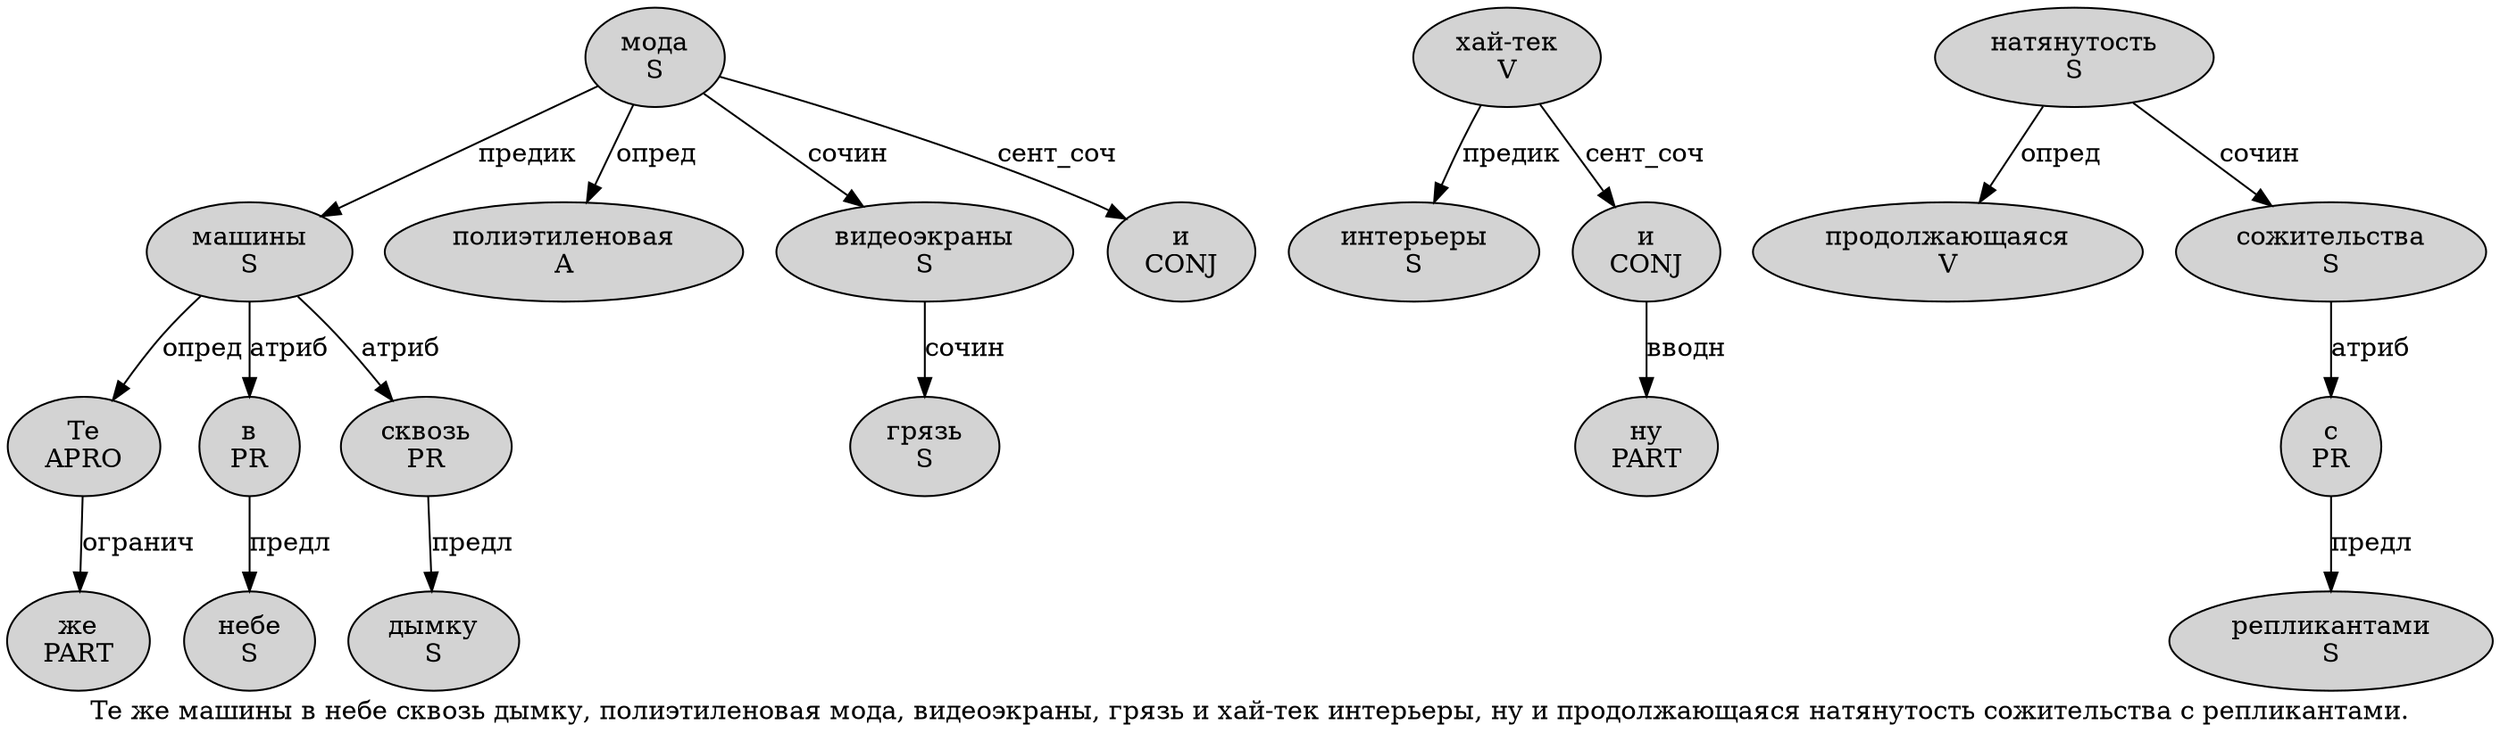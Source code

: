 digraph SENTENCE_2734 {
	graph [label="Те же машины в небе сквозь дымку, полиэтиленовая мода, видеоэкраны, грязь и хай-тек интерьеры, ну и продолжающаяся натянутость сожительства с репликантами."]
	node [style=filled]
		0 [label="Те
APRO" color="" fillcolor=lightgray penwidth=1 shape=ellipse]
		1 [label="же
PART" color="" fillcolor=lightgray penwidth=1 shape=ellipse]
		2 [label="машины
S" color="" fillcolor=lightgray penwidth=1 shape=ellipse]
		3 [label="в
PR" color="" fillcolor=lightgray penwidth=1 shape=ellipse]
		4 [label="небе
S" color="" fillcolor=lightgray penwidth=1 shape=ellipse]
		5 [label="сквозь
PR" color="" fillcolor=lightgray penwidth=1 shape=ellipse]
		6 [label="дымку
S" color="" fillcolor=lightgray penwidth=1 shape=ellipse]
		8 [label="полиэтиленовая
A" color="" fillcolor=lightgray penwidth=1 shape=ellipse]
		9 [label="мода
S" color="" fillcolor=lightgray penwidth=1 shape=ellipse]
		11 [label="видеоэкраны
S" color="" fillcolor=lightgray penwidth=1 shape=ellipse]
		13 [label="грязь
S" color="" fillcolor=lightgray penwidth=1 shape=ellipse]
		14 [label="и
CONJ" color="" fillcolor=lightgray penwidth=1 shape=ellipse]
		15 [label="хай-тек
V" color="" fillcolor=lightgray penwidth=1 shape=ellipse]
		16 [label="интерьеры
S" color="" fillcolor=lightgray penwidth=1 shape=ellipse]
		18 [label="ну
PART" color="" fillcolor=lightgray penwidth=1 shape=ellipse]
		19 [label="и
CONJ" color="" fillcolor=lightgray penwidth=1 shape=ellipse]
		20 [label="продолжающаяся
V" color="" fillcolor=lightgray penwidth=1 shape=ellipse]
		21 [label="натянутость
S" color="" fillcolor=lightgray penwidth=1 shape=ellipse]
		22 [label="сожительства
S" color="" fillcolor=lightgray penwidth=1 shape=ellipse]
		23 [label="с
PR" color="" fillcolor=lightgray penwidth=1 shape=ellipse]
		24 [label="репликантами
S" color="" fillcolor=lightgray penwidth=1 shape=ellipse]
			21 -> 20 [label="опред"]
			21 -> 22 [label="сочин"]
			15 -> 16 [label="предик"]
			15 -> 19 [label="сент_соч"]
			9 -> 2 [label="предик"]
			9 -> 8 [label="опред"]
			9 -> 11 [label="сочин"]
			9 -> 14 [label="сент_соч"]
			19 -> 18 [label="вводн"]
			0 -> 1 [label="огранич"]
			22 -> 23 [label="атриб"]
			5 -> 6 [label="предл"]
			23 -> 24 [label="предл"]
			3 -> 4 [label="предл"]
			2 -> 0 [label="опред"]
			2 -> 3 [label="атриб"]
			2 -> 5 [label="атриб"]
			11 -> 13 [label="сочин"]
}